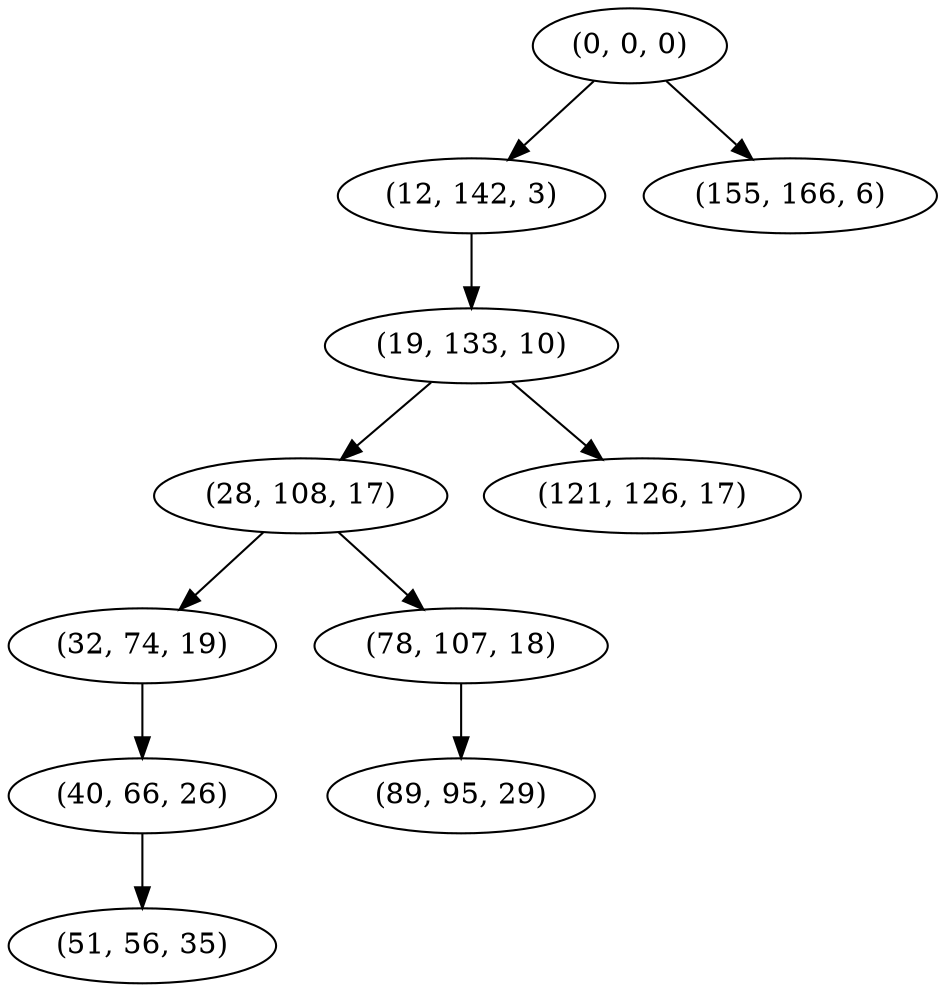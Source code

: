 digraph tree {
    "(0, 0, 0)";
    "(12, 142, 3)";
    "(19, 133, 10)";
    "(28, 108, 17)";
    "(32, 74, 19)";
    "(40, 66, 26)";
    "(51, 56, 35)";
    "(78, 107, 18)";
    "(89, 95, 29)";
    "(121, 126, 17)";
    "(155, 166, 6)";
    "(0, 0, 0)" -> "(12, 142, 3)";
    "(0, 0, 0)" -> "(155, 166, 6)";
    "(12, 142, 3)" -> "(19, 133, 10)";
    "(19, 133, 10)" -> "(28, 108, 17)";
    "(19, 133, 10)" -> "(121, 126, 17)";
    "(28, 108, 17)" -> "(32, 74, 19)";
    "(28, 108, 17)" -> "(78, 107, 18)";
    "(32, 74, 19)" -> "(40, 66, 26)";
    "(40, 66, 26)" -> "(51, 56, 35)";
    "(78, 107, 18)" -> "(89, 95, 29)";
}

